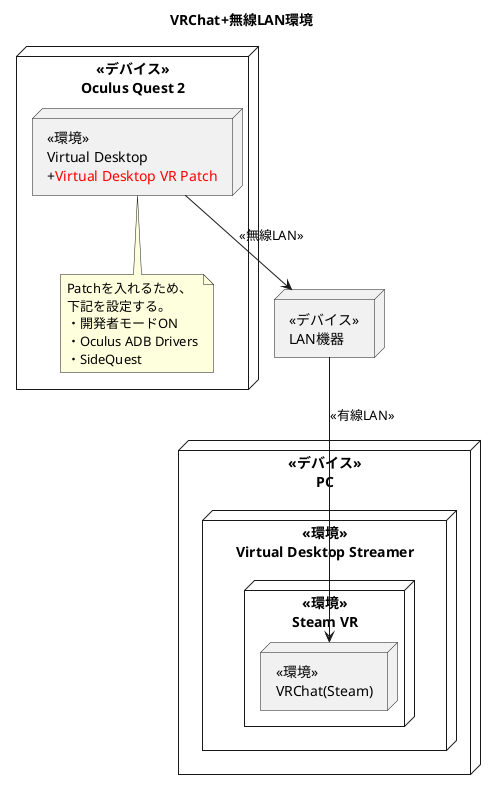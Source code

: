 <!-- VSCode/PlantUMLメモ。プレビュー表示はAlt+D。svg出力はCtrl+Shift+P PlantUML:Export Current Diagram→svg -->
@startuml
title VRChat+無線LAN環境
node "<<デバイス>>\nOculus Quest 2" as quest {
  node "<<環境>>\nVirtual Desktop\n+<font color=red>Virtual Desktop VR Patch</font>" as vd
  note bottom
  Patchを入れるため、
  下記を設定する。
  ・開発者モードON
  ・Oculus ADB Drivers
  ・SideQuest
  end note
}
node "<<デバイス>>\nLAN機器" as lan
node "<<デバイス>>\nPC" as pc {
  node "<<環境>>\nVirtual Desktop Streamer" as vds {
    node "<<環境>>\nSteam VR" as steamvr {
      node "<<環境>>\nVRChat(Steam)" as vrchat
    }
  }
}
vd -down-> lan : <<無線LAN>>
lan -down-> vrchat : <<有線LAN>>
@enduml
